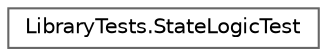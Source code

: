 digraph "Graphical Class Hierarchy"
{
 // INTERACTIVE_SVG=YES
 // LATEX_PDF_SIZE
  bgcolor="transparent";
  edge [fontname=Helvetica,fontsize=10,labelfontname=Helvetica,labelfontsize=10];
  node [fontname=Helvetica,fontsize=10,shape=box,height=0.2,width=0.4];
  rankdir="LR";
  Node0 [id="Node000000",label="LibraryTests.StateLogicTest",height=0.2,width=0.4,color="grey40", fillcolor="white", style="filled",URL="$classLibraryTests_1_1StateLogicTest.html",tooltip=" "];
}
